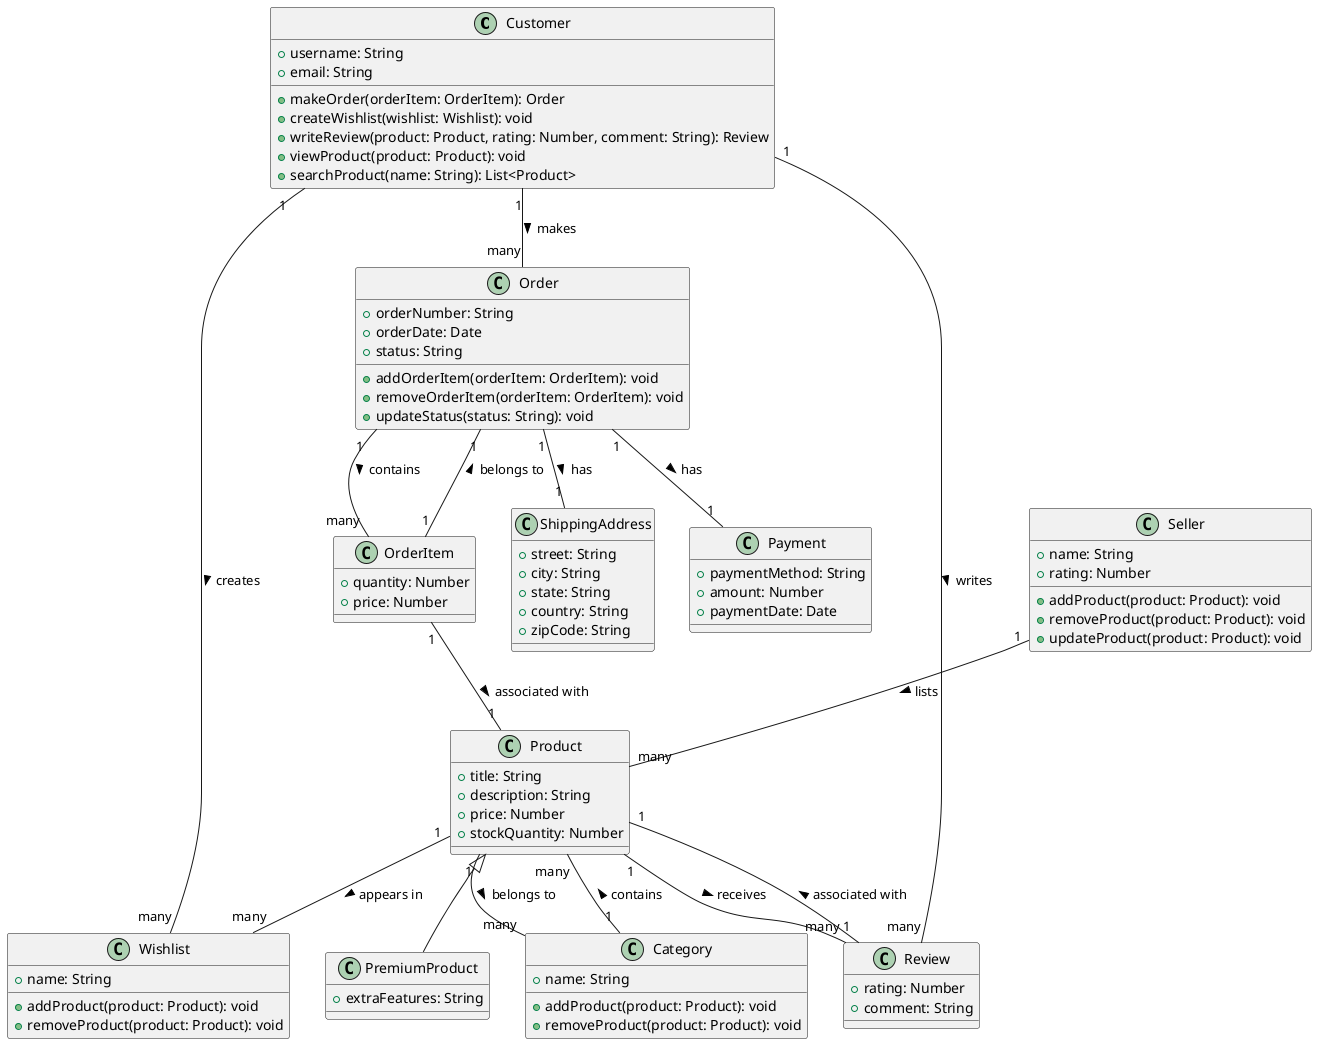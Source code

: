 @startuml

class Customer {
    +username: String
    +email: String
    +makeOrder(orderItem: OrderItem): Order
    +createWishlist(wishlist: Wishlist): void
    +writeReview(product: Product, rating: Number, comment: String): Review
    +viewProduct(product: Product): void
    +searchProduct(name: String): List<Product>
}

class Seller {
    +name: String
    +rating: Number
    +addProduct(product: Product): void
    +removeProduct(product: Product): void
    +updateProduct(product: Product): void
}

class Product {
    +title: String
    +description: String
    +price: Number
    +stockQuantity: Number
}

class PremiumProduct {
    +extraFeatures: String
}

class Category {
    +name: String
    +addProduct(product: Product): void
    +removeProduct(product: Product): void
}

class Wishlist {
    +name: String
    +addProduct(product: Product): void
    +removeProduct(product: Product): void
}

class Order {
    +orderNumber: String
    +orderDate: Date
    +status: String
    +addOrderItem(orderItem: OrderItem): void
    +removeOrderItem(orderItem: OrderItem): void
    +updateStatus(status: String): void
}

class OrderItem {
    +quantity: Number
    +price: Number
}

class Review {
    +rating: Number
    +comment: String
}

class ShippingAddress {
    +street: String
    +city: String
    +state: String
    +country: String
    +zipCode: String
}

class Payment {
    +paymentMethod: String
    +amount: Number
    +paymentDate: Date
}

Customer "1" -- "many" Order : makes >
Customer "1" -- "many" Wishlist : creates >
Customer "1" -- "many" Review : writes >

Seller "1" -- "many" Product : lists >

Product <|-- PremiumProduct
Product "1" -- "many" Category : belongs to >
Product "1" -- "many" Review : receives >
Product "1" -- "many" Wishlist : appears in >

Category "1" -- "many" Product : contains >

Order "1" -- "many" OrderItem : contains >
Order "1" -- "1" ShippingAddress : has >
Order "1" -- "1" Payment : has >

OrderItem "1" -- "1" Product : associated with >
OrderItem "1" -- "1" Order : belongs to >

Review "1" -- "1" Product : associated with >

@enduml